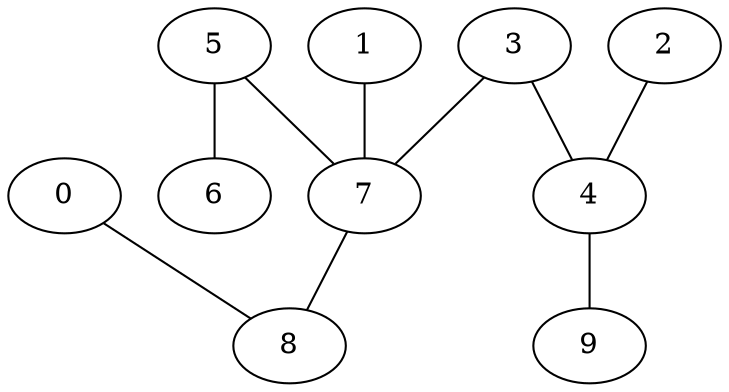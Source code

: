 graph G {
  0;
  1;
  2;
  3;
  4;
  5;
  6;
  7;
  8;
  9;
   2 -- 4;
   3 -- 4;
   3 -- 7;
   4 -- 9;
   5 -- 6;
   5 -- 7;
   7 -- 8;
   0 -- 8;
   1 -- 7;
}
